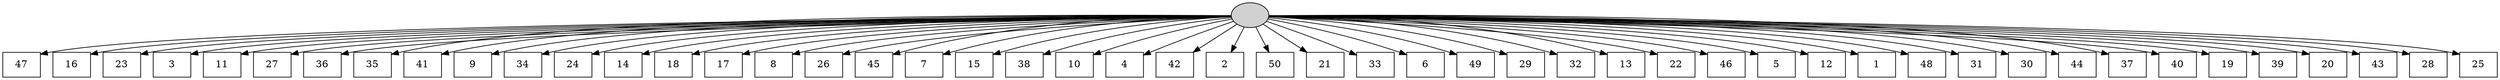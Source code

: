 digraph G {
0[style=filled, fillcolor=grey82, label=""];
1[shape=box,style=filled, fillcolor=white,label="47\n"];
2[shape=box,style=filled, fillcolor=white,label="16\n"];
3[shape=box,style=filled, fillcolor=white,label="23\n"];
4[shape=box,style=filled, fillcolor=white,label="3\n"];
5[shape=box,style=filled, fillcolor=white,label="11\n"];
6[shape=box,style=filled, fillcolor=white,label="27\n"];
7[shape=box,style=filled, fillcolor=white,label="36\n"];
8[shape=box,style=filled, fillcolor=white,label="35\n"];
9[shape=box,style=filled, fillcolor=white,label="41\n"];
10[shape=box,style=filled, fillcolor=white,label="9\n"];
11[shape=box,style=filled, fillcolor=white,label="34\n"];
12[shape=box,style=filled, fillcolor=white,label="24\n"];
13[shape=box,style=filled, fillcolor=white,label="14\n"];
14[shape=box,style=filled, fillcolor=white,label="18\n"];
15[shape=box,style=filled, fillcolor=white,label="17\n"];
16[shape=box,style=filled, fillcolor=white,label="8\n"];
17[shape=box,style=filled, fillcolor=white,label="26\n"];
18[shape=box,style=filled, fillcolor=white,label="45\n"];
19[shape=box,style=filled, fillcolor=white,label="7\n"];
20[shape=box,style=filled, fillcolor=white,label="15\n"];
21[shape=box,style=filled, fillcolor=white,label="38\n"];
22[shape=box,style=filled, fillcolor=white,label="10\n"];
23[shape=box,style=filled, fillcolor=white,label="4\n"];
24[shape=box,style=filled, fillcolor=white,label="42\n"];
25[shape=box,style=filled, fillcolor=white,label="2\n"];
26[shape=box,style=filled, fillcolor=white,label="50\n"];
27[shape=box,style=filled, fillcolor=white,label="21\n"];
28[shape=box,style=filled, fillcolor=white,label="33\n"];
29[shape=box,style=filled, fillcolor=white,label="6\n"];
30[shape=box,style=filled, fillcolor=white,label="49\n"];
31[shape=box,style=filled, fillcolor=white,label="29\n"];
32[shape=box,style=filled, fillcolor=white,label="32\n"];
33[shape=box,style=filled, fillcolor=white,label="13\n"];
34[shape=box,style=filled, fillcolor=white,label="22\n"];
35[shape=box,style=filled, fillcolor=white,label="46\n"];
36[shape=box,style=filled, fillcolor=white,label="5\n"];
37[shape=box,style=filled, fillcolor=white,label="12\n"];
38[shape=box,style=filled, fillcolor=white,label="1\n"];
39[shape=box,style=filled, fillcolor=white,label="48\n"];
40[shape=box,style=filled, fillcolor=white,label="31\n"];
41[shape=box,style=filled, fillcolor=white,label="30\n"];
42[shape=box,style=filled, fillcolor=white,label="44\n"];
43[shape=box,style=filled, fillcolor=white,label="37\n"];
44[shape=box,style=filled, fillcolor=white,label="40\n"];
45[shape=box,style=filled, fillcolor=white,label="19\n"];
46[shape=box,style=filled, fillcolor=white,label="39\n"];
47[shape=box,style=filled, fillcolor=white,label="20\n"];
48[shape=box,style=filled, fillcolor=white,label="43\n"];
49[shape=box,style=filled, fillcolor=white,label="28\n"];
50[shape=box,style=filled, fillcolor=white,label="25\n"];
0->1 ;
0->2 ;
0->3 ;
0->4 ;
0->5 ;
0->6 ;
0->7 ;
0->8 ;
0->9 ;
0->10 ;
0->11 ;
0->12 ;
0->13 ;
0->14 ;
0->15 ;
0->16 ;
0->17 ;
0->18 ;
0->19 ;
0->20 ;
0->21 ;
0->22 ;
0->23 ;
0->24 ;
0->25 ;
0->26 ;
0->27 ;
0->28 ;
0->29 ;
0->30 ;
0->31 ;
0->32 ;
0->33 ;
0->34 ;
0->35 ;
0->36 ;
0->37 ;
0->38 ;
0->39 ;
0->40 ;
0->41 ;
0->42 ;
0->43 ;
0->44 ;
0->45 ;
0->46 ;
0->47 ;
0->48 ;
0->49 ;
0->50 ;
}
